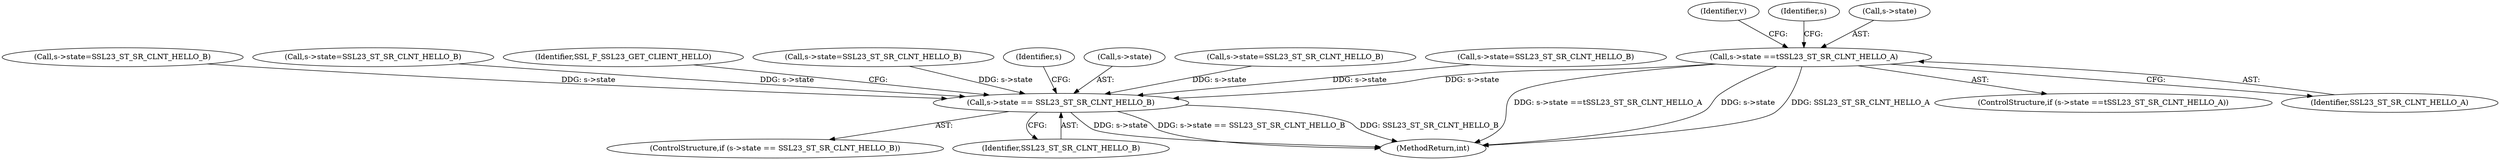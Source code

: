 digraph "0_openssl_280b1f1ad12131defcd986676a8fc9717aaa601b@pointer" {
"1000152" [label="(Call,s->state ==\tSSL23_ST_SR_CLNT_HELLO_A)"];
"1000726" [label="(Call,s->state == SSL23_ST_SR_CLNT_HELLO_B)"];
"1000317" [label="(Call,s->state=SSL23_ST_SR_CLNT_HELLO_B)"];
"1000160" [label="(Identifier,v)"];
"1000730" [label="(Identifier,SSL23_ST_SR_CLNT_HELLO_B)"];
"1000336" [label="(Call,s->state=SSL23_ST_SR_CLNT_HELLO_B)"];
"1000733" [label="(Identifier,SSL_F_SSL23_GET_CLIENT_HELLO)"];
"1000292" [label="(Call,s->state=SSL23_ST_SR_CLNT_HELLO_B)"];
"1000738" [label="(Identifier,s)"];
"1000727" [label="(Call,s->state)"];
"1000726" [label="(Call,s->state == SSL23_ST_SR_CLNT_HELLO_B)"];
"1000355" [label="(Call,s->state=SSL23_ST_SR_CLNT_HELLO_B)"];
"1000687" [label="(Identifier,s)"];
"1000760" [label="(MethodReturn,int)"];
"1000386" [label="(Call,s->state=SSL23_ST_SR_CLNT_HELLO_B)"];
"1000725" [label="(ControlStructure,if (s->state == SSL23_ST_SR_CLNT_HELLO_B))"];
"1000152" [label="(Call,s->state ==\tSSL23_ST_SR_CLNT_HELLO_A)"];
"1000151" [label="(ControlStructure,if (s->state ==\tSSL23_ST_SR_CLNT_HELLO_A))"];
"1000156" [label="(Identifier,SSL23_ST_SR_CLNT_HELLO_A)"];
"1000153" [label="(Call,s->state)"];
"1000152" -> "1000151"  [label="AST: "];
"1000152" -> "1000156"  [label="CFG: "];
"1000153" -> "1000152"  [label="AST: "];
"1000156" -> "1000152"  [label="AST: "];
"1000160" -> "1000152"  [label="CFG: "];
"1000687" -> "1000152"  [label="CFG: "];
"1000152" -> "1000760"  [label="DDG: s->state ==\tSSL23_ST_SR_CLNT_HELLO_A"];
"1000152" -> "1000760"  [label="DDG: s->state"];
"1000152" -> "1000760"  [label="DDG: SSL23_ST_SR_CLNT_HELLO_A"];
"1000152" -> "1000726"  [label="DDG: s->state"];
"1000726" -> "1000725"  [label="AST: "];
"1000726" -> "1000730"  [label="CFG: "];
"1000727" -> "1000726"  [label="AST: "];
"1000730" -> "1000726"  [label="AST: "];
"1000733" -> "1000726"  [label="CFG: "];
"1000738" -> "1000726"  [label="CFG: "];
"1000726" -> "1000760"  [label="DDG: SSL23_ST_SR_CLNT_HELLO_B"];
"1000726" -> "1000760"  [label="DDG: s->state"];
"1000726" -> "1000760"  [label="DDG: s->state == SSL23_ST_SR_CLNT_HELLO_B"];
"1000355" -> "1000726"  [label="DDG: s->state"];
"1000317" -> "1000726"  [label="DDG: s->state"];
"1000292" -> "1000726"  [label="DDG: s->state"];
"1000336" -> "1000726"  [label="DDG: s->state"];
"1000386" -> "1000726"  [label="DDG: s->state"];
}
